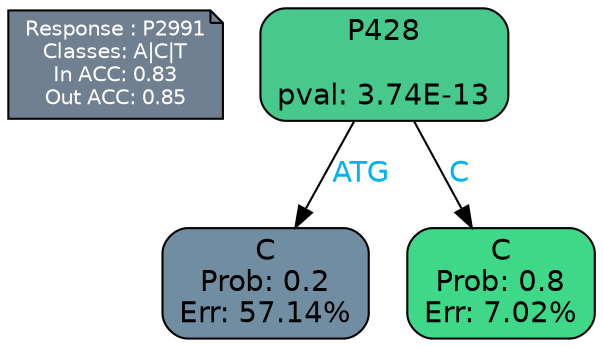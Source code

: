 digraph Tree {
node [shape=box, style="filled, rounded", color="black", fontname=helvetica] ;
graph [ranksep=equally, splines=polylines, bgcolor=transparent, dpi=600] ;
edge [fontname=helvetica] ;
LEGEND [label="Response : P2991
Classes: A|C|T
In ACC: 0.83
Out ACC: 0.85
",shape=note,align=left,style=filled,fillcolor="slategray",fontcolor="white",fontsize=10];1 [label="P428

pval: 3.74E-13", fillcolor="#47c98d"] ;
2 [label="C
Prob: 0.2
Err: 57.14%", fillcolor="#708da1"] ;
3 [label="C
Prob: 0.8
Err: 7.02%", fillcolor="#3ed888"] ;
1 -> 2 [label="ATG",fontcolor=deepskyblue2] ;
1 -> 3 [label="C",fontcolor=deepskyblue2] ;
{rank = same; 2;3;}{rank = same; LEGEND;1;}}
